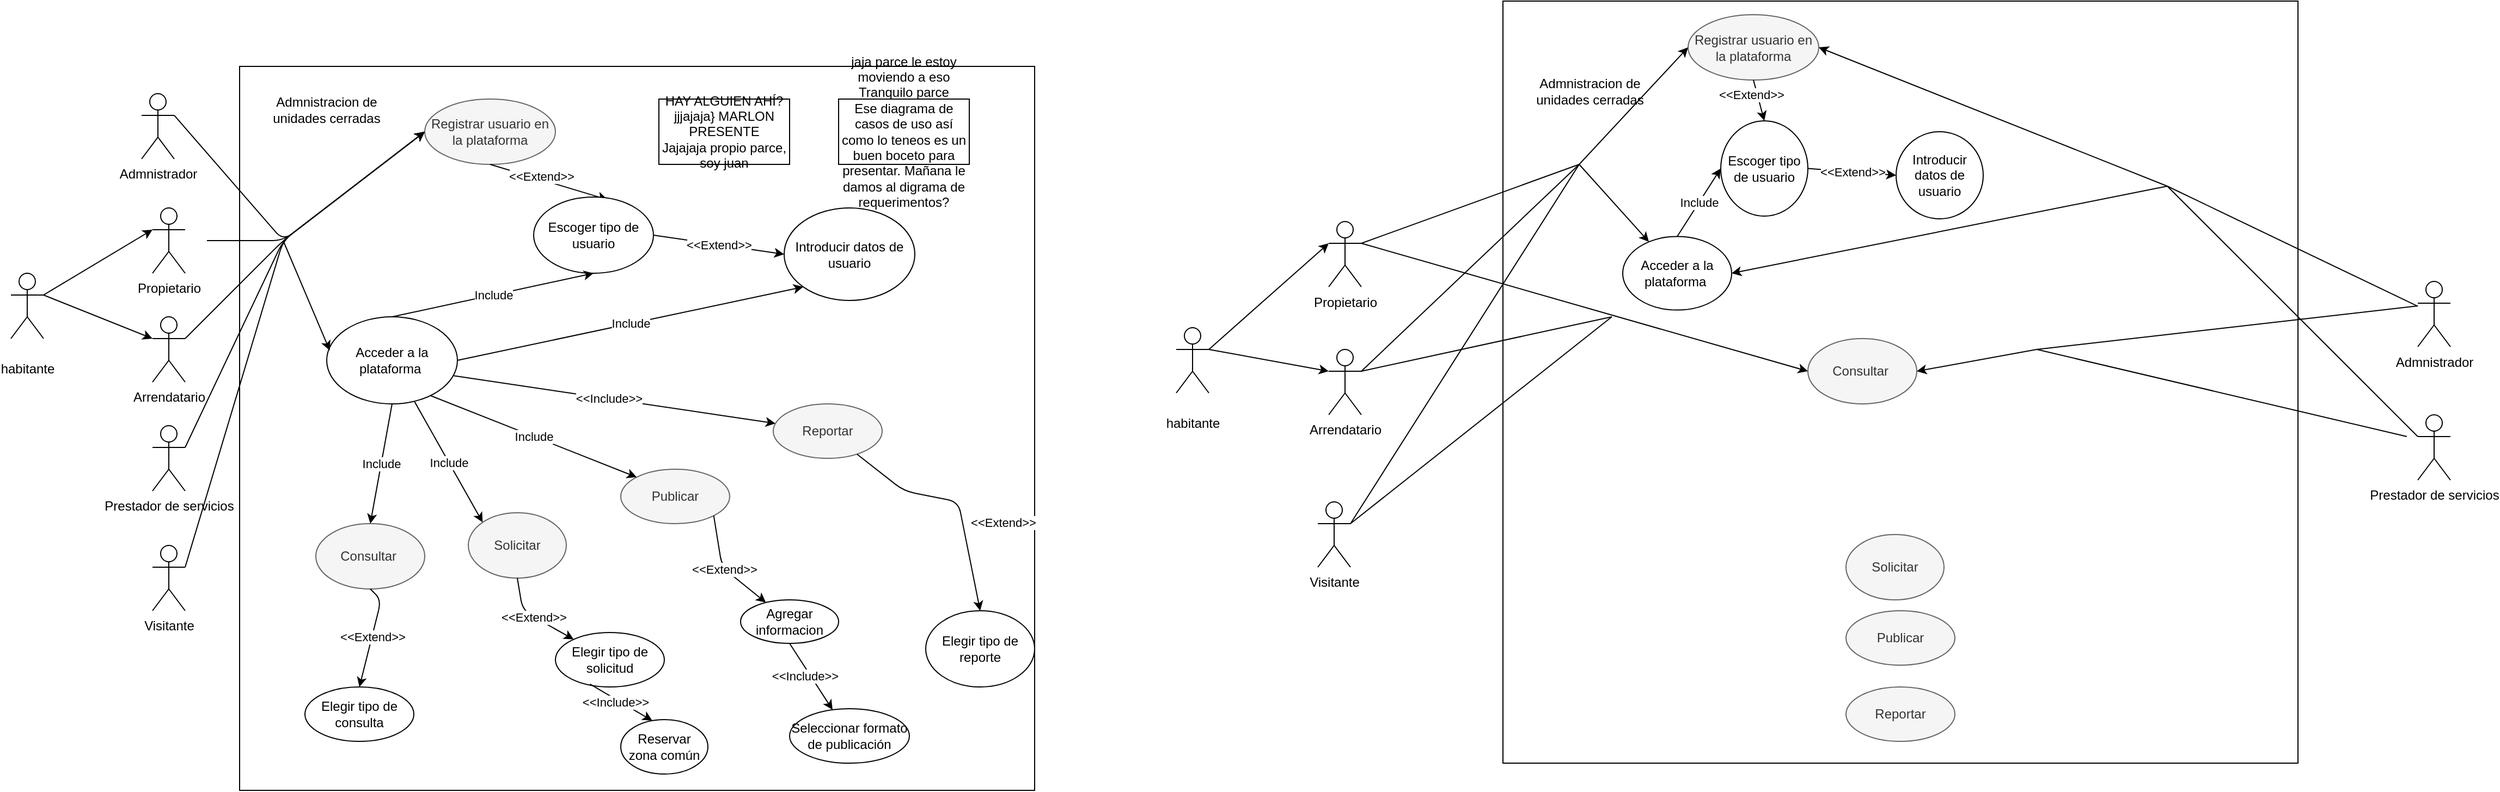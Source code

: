 <mxfile version="13.6.6" type="github">
  <diagram id="JqKcGQJoDCqcwupZXbkY" name="Page-1">
    <mxGraphModel dx="1695" dy="1619" grid="1" gridSize="10" guides="1" tooltips="1" connect="1" arrows="1" fold="1" page="1" pageScale="1" pageWidth="827" pageHeight="1169" math="0" shadow="0">
      <root>
        <mxCell id="0" />
        <mxCell id="1" parent="0" />
        <mxCell id="DWUB2Uf6saMLc5BY2L6b-1" value="Admnistrador" style="shape=umlActor;verticalLabelPosition=bottom;verticalAlign=top;html=1;outlineConnect=0;" parent="1" vertex="1">
          <mxGeometry x="100" y="-95" width="30" height="60" as="geometry" />
        </mxCell>
        <mxCell id="DWUB2Uf6saMLc5BY2L6b-2" value="Propietario" style="shape=umlActor;verticalLabelPosition=bottom;verticalAlign=top;html=1;outlineConnect=0;" parent="1" vertex="1">
          <mxGeometry x="110" y="10" width="30" height="60" as="geometry" />
        </mxCell>
        <mxCell id="DWUB2Uf6saMLc5BY2L6b-3" value="Arrendatario" style="shape=umlActor;verticalLabelPosition=bottom;verticalAlign=top;html=1;outlineConnect=0;" parent="1" vertex="1">
          <mxGeometry x="110" y="110" width="30" height="60" as="geometry" />
        </mxCell>
        <mxCell id="DWUB2Uf6saMLc5BY2L6b-4" value="Prestador de servicios" style="shape=umlActor;verticalLabelPosition=bottom;verticalAlign=top;html=1;outlineConnect=0;" parent="1" vertex="1">
          <mxGeometry x="110" y="210" width="30" height="60" as="geometry" />
        </mxCell>
        <mxCell id="DWUB2Uf6saMLc5BY2L6b-7" value="Visitante" style="shape=umlActor;verticalLabelPosition=bottom;verticalAlign=top;html=1;outlineConnect=0;" parent="1" vertex="1">
          <mxGeometry x="110" y="320" width="30" height="60" as="geometry" />
        </mxCell>
        <mxCell id="DWUB2Uf6saMLc5BY2L6b-8" value="" style="rounded=0;whiteSpace=wrap;html=1;" parent="1" vertex="1">
          <mxGeometry x="190" y="-120" width="730" height="665" as="geometry" />
        </mxCell>
        <mxCell id="DWUB2Uf6saMLc5BY2L6b-9" value="Admnistracion de unidades cerradas" style="text;html=1;strokeColor=none;fillColor=none;align=center;verticalAlign=middle;whiteSpace=wrap;rounded=0;" parent="1" vertex="1">
          <mxGeometry x="200" y="-90" width="140" height="20" as="geometry" />
        </mxCell>
        <mxCell id="DWUB2Uf6saMLc5BY2L6b-14" value="Registrar usuario en la plataforma" style="ellipse;whiteSpace=wrap;html=1;fillColor=#f5f5f5;strokeColor=#666666;fontColor=#333333;" parent="1" vertex="1">
          <mxGeometry x="360" y="-90" width="120" height="60" as="geometry" />
        </mxCell>
        <mxCell id="DWUB2Uf6saMLc5BY2L6b-17" value="" style="endArrow=classic;html=1;exitX=1;exitY=0.333;exitDx=0;exitDy=0;exitPerimeter=0;entryX=0;entryY=0.5;entryDx=0;entryDy=0;" parent="1" source="DWUB2Uf6saMLc5BY2L6b-3" target="DWUB2Uf6saMLc5BY2L6b-14" edge="1">
          <mxGeometry width="50" height="50" relative="1" as="geometry">
            <mxPoint x="500" y="160" as="sourcePoint" />
            <mxPoint x="380" y="30" as="targetPoint" />
            <Array as="points">
              <mxPoint x="230" y="40" />
            </Array>
          </mxGeometry>
        </mxCell>
        <mxCell id="DWUB2Uf6saMLc5BY2L6b-18" value="" style="endArrow=classic;html=1;exitX=1;exitY=0.333;exitDx=0;exitDy=0;exitPerimeter=0;entryX=0;entryY=0.5;entryDx=0;entryDy=0;" parent="1" source="DWUB2Uf6saMLc5BY2L6b-4" target="DWUB2Uf6saMLc5BY2L6b-14" edge="1">
          <mxGeometry width="50" height="50" relative="1" as="geometry">
            <mxPoint x="490" y="190.0" as="sourcePoint" />
            <mxPoint x="400" y="40" as="targetPoint" />
            <Array as="points">
              <mxPoint x="230" y="40" />
            </Array>
          </mxGeometry>
        </mxCell>
        <mxCell id="DWUB2Uf6saMLc5BY2L6b-19" value="" style="endArrow=classic;html=1;exitX=1;exitY=0.333;exitDx=0;exitDy=0;exitPerimeter=0;entryX=0;entryY=0.5;entryDx=0;entryDy=0;" parent="1" source="DWUB2Uf6saMLc5BY2L6b-7" target="DWUB2Uf6saMLc5BY2L6b-14" edge="1">
          <mxGeometry width="50" height="50" relative="1" as="geometry">
            <mxPoint x="500" y="200.0" as="sourcePoint" />
            <mxPoint x="550" y="150.0" as="targetPoint" />
            <Array as="points">
              <mxPoint x="230" y="40" />
            </Array>
          </mxGeometry>
        </mxCell>
        <mxCell id="DWUB2Uf6saMLc5BY2L6b-20" value="" style="endArrow=classic;html=1;exitX=1;exitY=0.333;exitDx=0;exitDy=0;exitPerimeter=0;entryX=0;entryY=0.5;entryDx=0;entryDy=0;" parent="1" source="DWUB2Uf6saMLc5BY2L6b-1" target="DWUB2Uf6saMLc5BY2L6b-14" edge="1">
          <mxGeometry width="50" height="50" relative="1" as="geometry">
            <mxPoint x="510" y="210.0" as="sourcePoint" />
            <mxPoint x="500" y="20" as="targetPoint" />
            <Array as="points">
              <mxPoint x="230" y="40" />
            </Array>
          </mxGeometry>
        </mxCell>
        <mxCell id="DWUB2Uf6saMLc5BY2L6b-21" value="" style="endArrow=classic;html=1;entryX=0;entryY=0.5;entryDx=0;entryDy=0;" parent="1" target="DWUB2Uf6saMLc5BY2L6b-14" edge="1">
          <mxGeometry width="50" height="50" relative="1" as="geometry">
            <mxPoint x="160" y="40" as="sourcePoint" />
            <mxPoint x="180" y="170" as="targetPoint" />
            <Array as="points">
              <mxPoint x="230" y="40" />
            </Array>
          </mxGeometry>
        </mxCell>
        <mxCell id="DWUB2Uf6saMLc5BY2L6b-24" value="Consultar&amp;nbsp;" style="ellipse;whiteSpace=wrap;html=1;fillColor=#f5f5f5;strokeColor=#666666;fontColor=#333333;" parent="1" vertex="1">
          <mxGeometry x="260" y="300" width="100" height="60" as="geometry" />
        </mxCell>
        <mxCell id="DWUB2Uf6saMLc5BY2L6b-25" value="Solicitar" style="ellipse;whiteSpace=wrap;html=1;fillColor=#f5f5f5;strokeColor=#666666;fontColor=#333333;" parent="1" vertex="1">
          <mxGeometry x="400" y="290" width="90" height="60" as="geometry" />
        </mxCell>
        <mxCell id="DWUB2Uf6saMLc5BY2L6b-26" value="&lt;br&gt;habitante" style="shape=umlActor;verticalLabelPosition=bottom;verticalAlign=top;html=1;outlineConnect=0;" parent="1" vertex="1">
          <mxGeometry x="-20" y="70" width="30" height="60" as="geometry" />
        </mxCell>
        <mxCell id="DWUB2Uf6saMLc5BY2L6b-27" value="" style="endArrow=classic;html=1;exitX=1;exitY=0.333;exitDx=0;exitDy=0;exitPerimeter=0;entryX=0;entryY=0.333;entryDx=0;entryDy=0;entryPerimeter=0;" parent="1" source="DWUB2Uf6saMLc5BY2L6b-26" target="DWUB2Uf6saMLc5BY2L6b-2" edge="1">
          <mxGeometry width="50" height="50" relative="1" as="geometry">
            <mxPoint x="450" y="350" as="sourcePoint" />
            <mxPoint x="500" y="300" as="targetPoint" />
          </mxGeometry>
        </mxCell>
        <mxCell id="DWUB2Uf6saMLc5BY2L6b-28" value="" style="endArrow=classic;html=1;exitX=1;exitY=0.333;exitDx=0;exitDy=0;exitPerimeter=0;entryX=0;entryY=0.333;entryDx=0;entryDy=0;entryPerimeter=0;" parent="1" source="DWUB2Uf6saMLc5BY2L6b-26" target="DWUB2Uf6saMLc5BY2L6b-3" edge="1">
          <mxGeometry width="50" height="50" relative="1" as="geometry">
            <mxPoint x="450" y="350" as="sourcePoint" />
            <mxPoint x="500" y="300" as="targetPoint" />
          </mxGeometry>
        </mxCell>
        <mxCell id="DWUB2Uf6saMLc5BY2L6b-29" value="" style="endArrow=classic;html=1;exitX=0.5;exitY=1;exitDx=0;exitDy=0;entryX=0.617;entryY=0.034;entryDx=0;entryDy=0;entryPerimeter=0;" parent="1" source="DWUB2Uf6saMLc5BY2L6b-14" target="DWUB2Uf6saMLc5BY2L6b-31" edge="1">
          <mxGeometry relative="1" as="geometry">
            <mxPoint x="400.004" y="40.453" as="sourcePoint" />
            <mxPoint x="368" y="90" as="targetPoint" />
            <Array as="points" />
          </mxGeometry>
        </mxCell>
        <mxCell id="DWUB2Uf6saMLc5BY2L6b-30" value="&amp;lt;&amp;lt;Extend&amp;gt;&amp;gt;" style="edgeLabel;resizable=0;html=1;align=center;verticalAlign=middle;" parent="DWUB2Uf6saMLc5BY2L6b-29" connectable="0" vertex="1">
          <mxGeometry relative="1" as="geometry">
            <mxPoint x="-7.49" y="-5.7" as="offset" />
          </mxGeometry>
        </mxCell>
        <mxCell id="DWUB2Uf6saMLc5BY2L6b-31" value="Escoger tipo de usuario" style="ellipse;whiteSpace=wrap;html=1;" parent="1" vertex="1">
          <mxGeometry x="460" width="110" height="70" as="geometry" />
        </mxCell>
        <mxCell id="DWUB2Uf6saMLc5BY2L6b-32" value="Introducir datos de usuario" style="ellipse;whiteSpace=wrap;html=1;" parent="1" vertex="1">
          <mxGeometry x="690" y="10" width="120" height="85" as="geometry" />
        </mxCell>
        <mxCell id="DWUB2Uf6saMLc5BY2L6b-33" value="" style="endArrow=classic;html=1;exitX=1;exitY=0.5;exitDx=0;exitDy=0;entryX=0;entryY=0.5;entryDx=0;entryDy=0;" parent="1" source="DWUB2Uf6saMLc5BY2L6b-31" target="DWUB2Uf6saMLc5BY2L6b-32" edge="1">
          <mxGeometry relative="1" as="geometry">
            <mxPoint x="300" y="170" as="sourcePoint" />
            <mxPoint x="400" y="170" as="targetPoint" />
            <Array as="points" />
          </mxGeometry>
        </mxCell>
        <mxCell id="DWUB2Uf6saMLc5BY2L6b-34" value="&amp;lt;&amp;lt;Extend&amp;gt;&amp;gt;" style="edgeLabel;resizable=0;html=1;align=center;verticalAlign=middle;" parent="DWUB2Uf6saMLc5BY2L6b-33" connectable="0" vertex="1">
          <mxGeometry relative="1" as="geometry" />
        </mxCell>
        <mxCell id="DWUB2Uf6saMLc5BY2L6b-35" value="Acceder a la plataforma&amp;nbsp;" style="ellipse;whiteSpace=wrap;html=1;" parent="1" vertex="1">
          <mxGeometry x="270" y="110" width="120" height="80" as="geometry" />
        </mxCell>
        <mxCell id="DWUB2Uf6saMLc5BY2L6b-36" value="" style="endArrow=classic;html=1;exitX=1;exitY=0.5;exitDx=0;exitDy=0;entryX=0;entryY=1;entryDx=0;entryDy=0;" parent="1" source="DWUB2Uf6saMLc5BY2L6b-35" target="DWUB2Uf6saMLc5BY2L6b-32" edge="1">
          <mxGeometry relative="1" as="geometry">
            <mxPoint x="410.0" y="183.75" as="sourcePoint" />
            <mxPoint x="510.0" y="186.25" as="targetPoint" />
          </mxGeometry>
        </mxCell>
        <mxCell id="DWUB2Uf6saMLc5BY2L6b-37" value="Include" style="edgeLabel;resizable=0;html=1;align=center;verticalAlign=middle;" parent="DWUB2Uf6saMLc5BY2L6b-36" connectable="0" vertex="1">
          <mxGeometry relative="1" as="geometry" />
        </mxCell>
        <mxCell id="DWUB2Uf6saMLc5BY2L6b-38" value="Publicar" style="ellipse;whiteSpace=wrap;html=1;fillColor=#f5f5f5;strokeColor=#666666;fontColor=#333333;" parent="1" vertex="1">
          <mxGeometry x="540" y="250" width="100" height="50" as="geometry" />
        </mxCell>
        <mxCell id="DWUB2Uf6saMLc5BY2L6b-39" value="" style="endArrow=classic;html=1;entryX=0.023;entryY=0.387;entryDx=0;entryDy=0;entryPerimeter=0;" parent="1" target="DWUB2Uf6saMLc5BY2L6b-35" edge="1">
          <mxGeometry width="50" height="50" relative="1" as="geometry">
            <mxPoint x="230" y="40" as="sourcePoint" />
            <mxPoint x="440" y="190" as="targetPoint" />
          </mxGeometry>
        </mxCell>
        <mxCell id="DWUB2Uf6saMLc5BY2L6b-40" value="" style="endArrow=classic;html=1;exitX=0.5;exitY=1;exitDx=0;exitDy=0;entryX=0.5;entryY=0;entryDx=0;entryDy=0;" parent="1" source="DWUB2Uf6saMLc5BY2L6b-35" target="DWUB2Uf6saMLc5BY2L6b-24" edge="1">
          <mxGeometry relative="1" as="geometry">
            <mxPoint x="420.0" y="193.75" as="sourcePoint" />
            <mxPoint x="544.426" y="145.811" as="targetPoint" />
          </mxGeometry>
        </mxCell>
        <mxCell id="DWUB2Uf6saMLc5BY2L6b-41" value="Include" style="edgeLabel;resizable=0;html=1;align=center;verticalAlign=middle;" parent="DWUB2Uf6saMLc5BY2L6b-40" connectable="0" vertex="1">
          <mxGeometry relative="1" as="geometry" />
        </mxCell>
        <mxCell id="DWUB2Uf6saMLc5BY2L6b-43" value="" style="endArrow=classic;html=1;entryX=0;entryY=0;entryDx=0;entryDy=0;exitX=0.673;exitY=0.977;exitDx=0;exitDy=0;exitPerimeter=0;" parent="1" source="DWUB2Uf6saMLc5BY2L6b-35" target="DWUB2Uf6saMLc5BY2L6b-25" edge="1">
          <mxGeometry relative="1" as="geometry">
            <mxPoint x="360" y="210" as="sourcePoint" />
            <mxPoint x="544.426" y="145.811" as="targetPoint" />
          </mxGeometry>
        </mxCell>
        <mxCell id="DWUB2Uf6saMLc5BY2L6b-44" value="Include" style="edgeLabel;resizable=0;html=1;align=center;verticalAlign=middle;" parent="DWUB2Uf6saMLc5BY2L6b-43" connectable="0" vertex="1">
          <mxGeometry relative="1" as="geometry" />
        </mxCell>
        <mxCell id="DWUB2Uf6saMLc5BY2L6b-45" value="" style="endArrow=classic;html=1;exitX=0.796;exitY=0.906;exitDx=0;exitDy=0;entryX=0;entryY=0;entryDx=0;entryDy=0;exitPerimeter=0;" parent="1" source="DWUB2Uf6saMLc5BY2L6b-35" target="DWUB2Uf6saMLc5BY2L6b-38" edge="1">
          <mxGeometry relative="1" as="geometry">
            <mxPoint x="430.0" y="203.75" as="sourcePoint" />
            <mxPoint x="554.426" y="155.811" as="targetPoint" />
          </mxGeometry>
        </mxCell>
        <mxCell id="DWUB2Uf6saMLc5BY2L6b-46" value="Include" style="edgeLabel;resizable=0;html=1;align=center;verticalAlign=middle;" parent="DWUB2Uf6saMLc5BY2L6b-45" connectable="0" vertex="1">
          <mxGeometry relative="1" as="geometry" />
        </mxCell>
        <mxCell id="DWUB2Uf6saMLc5BY2L6b-47" value="Elegir tipo de consulta" style="ellipse;whiteSpace=wrap;html=1;" parent="1" vertex="1">
          <mxGeometry x="250" y="450" width="100" height="50" as="geometry" />
        </mxCell>
        <mxCell id="DWUB2Uf6saMLc5BY2L6b-48" value="" style="endArrow=classic;html=1;exitX=0.5;exitY=1;exitDx=0;exitDy=0;entryX=0.5;entryY=0;entryDx=0;entryDy=0;" parent="1" source="DWUB2Uf6saMLc5BY2L6b-24" target="DWUB2Uf6saMLc5BY2L6b-47" edge="1">
          <mxGeometry relative="1" as="geometry">
            <mxPoint x="410.0" y="125.0" as="sourcePoint" />
            <mxPoint x="530.0" y="130.0" as="targetPoint" />
            <Array as="points">
              <mxPoint x="320" y="370" />
            </Array>
          </mxGeometry>
        </mxCell>
        <mxCell id="DWUB2Uf6saMLc5BY2L6b-49" value="&amp;lt;&amp;lt;Extend&amp;gt;&amp;gt;" style="edgeLabel;resizable=0;html=1;align=center;verticalAlign=middle;" parent="DWUB2Uf6saMLc5BY2L6b-48" connectable="0" vertex="1">
          <mxGeometry relative="1" as="geometry" />
        </mxCell>
        <mxCell id="DWUB2Uf6saMLc5BY2L6b-50" value="" style="endArrow=classic;html=1;exitX=0.5;exitY=1;exitDx=0;exitDy=0;" parent="1" source="DWUB2Uf6saMLc5BY2L6b-25" target="DWUB2Uf6saMLc5BY2L6b-52" edge="1">
          <mxGeometry relative="1" as="geometry">
            <mxPoint x="330" y="360.0" as="sourcePoint" />
            <mxPoint x="313" y="411" as="targetPoint" />
            <Array as="points">
              <mxPoint x="450" y="380" />
            </Array>
          </mxGeometry>
        </mxCell>
        <mxCell id="DWUB2Uf6saMLc5BY2L6b-51" value="&amp;lt;&amp;lt;Extend&amp;gt;&amp;gt;" style="edgeLabel;resizable=0;html=1;align=center;verticalAlign=middle;" parent="DWUB2Uf6saMLc5BY2L6b-50" connectable="0" vertex="1">
          <mxGeometry relative="1" as="geometry" />
        </mxCell>
        <mxCell id="DWUB2Uf6saMLc5BY2L6b-52" value="&lt;span&gt;Elegir tipo de solicitud&lt;/span&gt;" style="ellipse;whiteSpace=wrap;html=1;" parent="1" vertex="1">
          <mxGeometry x="480" y="400" width="100" height="50" as="geometry" />
        </mxCell>
        <mxCell id="DWUB2Uf6saMLc5BY2L6b-53" value="" style="endArrow=classic;html=1;exitX=1;exitY=1;exitDx=0;exitDy=0;" parent="1" source="DWUB2Uf6saMLc5BY2L6b-38" target="DWUB2Uf6saMLc5BY2L6b-55" edge="1">
          <mxGeometry relative="1" as="geometry">
            <mxPoint x="470" y="360.0" as="sourcePoint" />
            <mxPoint x="453.713" y="430.069" as="targetPoint" />
            <Array as="points">
              <mxPoint x="633" y="340" />
            </Array>
          </mxGeometry>
        </mxCell>
        <mxCell id="DWUB2Uf6saMLc5BY2L6b-54" value="&amp;lt;&amp;lt;Extend&amp;gt;&amp;gt;" style="edgeLabel;resizable=0;html=1;align=center;verticalAlign=middle;" parent="DWUB2Uf6saMLc5BY2L6b-53" connectable="0" vertex="1">
          <mxGeometry relative="1" as="geometry" />
        </mxCell>
        <mxCell id="DWUB2Uf6saMLc5BY2L6b-55" value="Agregar informacion" style="ellipse;whiteSpace=wrap;html=1;" parent="1" vertex="1">
          <mxGeometry x="650" y="370" width="90" height="40" as="geometry" />
        </mxCell>
        <mxCell id="DWUB2Uf6saMLc5BY2L6b-56" value="" style="endArrow=classic;html=1;exitX=0.5;exitY=1;exitDx=0;exitDy=0;" parent="1" source="DWUB2Uf6saMLc5BY2L6b-55" target="DWUB2Uf6saMLc5BY2L6b-58" edge="1">
          <mxGeometry relative="1" as="geometry">
            <mxPoint x="397.56" y="215.3" as="sourcePoint" />
            <mxPoint x="610" y="510" as="targetPoint" />
          </mxGeometry>
        </mxCell>
        <mxCell id="DWUB2Uf6saMLc5BY2L6b-57" value="&amp;lt;&amp;lt;Include&amp;gt;&amp;gt;" style="edgeLabel;resizable=0;html=1;align=center;verticalAlign=middle;" parent="DWUB2Uf6saMLc5BY2L6b-56" connectable="0" vertex="1">
          <mxGeometry relative="1" as="geometry">
            <mxPoint x="-5.64" y="-0.88" as="offset" />
          </mxGeometry>
        </mxCell>
        <mxCell id="DWUB2Uf6saMLc5BY2L6b-58" value="Seleccionar formato de publicación" style="ellipse;whiteSpace=wrap;html=1;" parent="1" vertex="1">
          <mxGeometry x="695" y="470" width="110" height="50" as="geometry" />
        </mxCell>
        <mxCell id="DWUB2Uf6saMLc5BY2L6b-61" value="Consultar&amp;nbsp;" style="ellipse;whiteSpace=wrap;html=1;fillColor=#f5f5f5;strokeColor=#666666;fontColor=#333333;" parent="1" vertex="1">
          <mxGeometry x="1620" y="230" width="86" height="50" as="geometry" />
        </mxCell>
        <mxCell id="DWUB2Uf6saMLc5BY2L6b-63" value="Solicitar" style="ellipse;whiteSpace=wrap;html=1;fillColor=#f5f5f5;strokeColor=#666666;fontColor=#333333;" parent="1" vertex="1">
          <mxGeometry x="1620" y="300" width="86" height="50" as="geometry" />
        </mxCell>
        <mxCell id="DWUB2Uf6saMLc5BY2L6b-68" value="" style="endArrow=classic;html=1;exitX=0.5;exitY=0;exitDx=0;exitDy=0;entryX=0.5;entryY=1;entryDx=0;entryDy=0;" parent="1" source="DWUB2Uf6saMLc5BY2L6b-35" target="DWUB2Uf6saMLc5BY2L6b-31" edge="1">
          <mxGeometry relative="1" as="geometry">
            <mxPoint x="380" y="195" as="sourcePoint" />
            <mxPoint x="544.738" y="145.952" as="targetPoint" />
          </mxGeometry>
        </mxCell>
        <mxCell id="DWUB2Uf6saMLc5BY2L6b-69" value="Include" style="edgeLabel;resizable=0;html=1;align=center;verticalAlign=middle;" parent="DWUB2Uf6saMLc5BY2L6b-68" connectable="0" vertex="1">
          <mxGeometry relative="1" as="geometry" />
        </mxCell>
        <mxCell id="DWUB2Uf6saMLc5BY2L6b-74" value="Reservar zona común" style="ellipse;whiteSpace=wrap;html=1;" parent="1" vertex="1">
          <mxGeometry x="540" y="480" width="80" height="50" as="geometry" />
        </mxCell>
        <mxCell id="DWUB2Uf6saMLc5BY2L6b-75" value="" style="endArrow=classic;html=1;exitX=0.318;exitY=0.949;exitDx=0;exitDy=0;exitPerimeter=0;entryX=0.362;entryY=0.02;entryDx=0;entryDy=0;entryPerimeter=0;" parent="1" source="DWUB2Uf6saMLc5BY2L6b-52" target="DWUB2Uf6saMLc5BY2L6b-74" edge="1">
          <mxGeometry relative="1" as="geometry">
            <mxPoint x="635" y="380" as="sourcePoint" />
            <mxPoint x="664.636" y="450.448" as="targetPoint" />
          </mxGeometry>
        </mxCell>
        <mxCell id="DWUB2Uf6saMLc5BY2L6b-76" value="&amp;lt;&amp;lt;Include&amp;gt;&amp;gt;" style="edgeLabel;resizable=0;html=1;align=center;verticalAlign=middle;" parent="DWUB2Uf6saMLc5BY2L6b-75" connectable="0" vertex="1">
          <mxGeometry relative="1" as="geometry">
            <mxPoint x="-5.64" y="-0.88" as="offset" />
          </mxGeometry>
        </mxCell>
        <mxCell id="DWUB2Uf6saMLc5BY2L6b-77" value="Reportar" style="ellipse;whiteSpace=wrap;html=1;fillColor=#f5f5f5;strokeColor=#666666;fontColor=#333333;" parent="1" vertex="1">
          <mxGeometry x="680" y="190" width="100" height="50" as="geometry" />
        </mxCell>
        <mxCell id="DWUB2Uf6saMLc5BY2L6b-78" value="" style="endArrow=classic;html=1;exitX=0.971;exitY=0.677;exitDx=0;exitDy=0;exitPerimeter=0;" parent="1" source="DWUB2Uf6saMLc5BY2L6b-35" target="DWUB2Uf6saMLc5BY2L6b-77" edge="1">
          <mxGeometry relative="1" as="geometry">
            <mxPoint x="461.8" y="467.45" as="sourcePoint" />
            <mxPoint x="438.96" y="521.0" as="targetPoint" />
          </mxGeometry>
        </mxCell>
        <mxCell id="DWUB2Uf6saMLc5BY2L6b-79" value="&amp;lt;&amp;lt;Include&amp;gt;&amp;gt;" style="edgeLabel;resizable=0;html=1;align=center;verticalAlign=middle;" parent="DWUB2Uf6saMLc5BY2L6b-78" connectable="0" vertex="1">
          <mxGeometry relative="1" as="geometry">
            <mxPoint x="-5.64" y="-0.88" as="offset" />
          </mxGeometry>
        </mxCell>
        <mxCell id="DWUB2Uf6saMLc5BY2L6b-81" value="" style="endArrow=classic;html=1;entryX=0.5;entryY=0;entryDx=0;entryDy=0;" parent="1" source="DWUB2Uf6saMLc5BY2L6b-77" target="DWUB2Uf6saMLc5BY2L6b-83" edge="1">
          <mxGeometry relative="1" as="geometry">
            <mxPoint x="320" y="370" as="sourcePoint" />
            <mxPoint x="310" y="460" as="targetPoint" />
            <Array as="points">
              <mxPoint x="800" y="270" />
              <mxPoint x="850" y="280" />
            </Array>
          </mxGeometry>
        </mxCell>
        <mxCell id="DWUB2Uf6saMLc5BY2L6b-82" value="&amp;lt;&amp;lt;Extend&amp;gt;&amp;gt;" style="edgeLabel;resizable=0;html=1;align=center;verticalAlign=middle;" parent="DWUB2Uf6saMLc5BY2L6b-81" connectable="0" vertex="1">
          <mxGeometry relative="1" as="geometry">
            <mxPoint x="42.98" y="18.96" as="offset" />
          </mxGeometry>
        </mxCell>
        <mxCell id="DWUB2Uf6saMLc5BY2L6b-83" value="Elegir tipo de reporte" style="ellipse;whiteSpace=wrap;html=1;" parent="1" vertex="1">
          <mxGeometry x="820" y="380" width="100" height="70" as="geometry" />
        </mxCell>
        <mxCell id="0xDbNC47fGg1-5seRC9q-13" value="Admnistrador" style="shape=umlActor;verticalLabelPosition=bottom;verticalAlign=top;html=1;outlineConnect=0;" parent="1" vertex="1">
          <mxGeometry x="2190" y="77.5" width="30" height="60" as="geometry" />
        </mxCell>
        <mxCell id="0xDbNC47fGg1-5seRC9q-14" value="Propietario" style="shape=umlActor;verticalLabelPosition=bottom;verticalAlign=top;html=1;outlineConnect=0;" parent="1" vertex="1">
          <mxGeometry x="1190" y="22.5" width="30" height="60" as="geometry" />
        </mxCell>
        <mxCell id="0xDbNC47fGg1-5seRC9q-15" value="Arrendatario" style="shape=umlActor;verticalLabelPosition=bottom;verticalAlign=top;html=1;outlineConnect=0;" parent="1" vertex="1">
          <mxGeometry x="1190" y="140" width="30" height="60" as="geometry" />
        </mxCell>
        <mxCell id="0xDbNC47fGg1-5seRC9q-16" value="Prestador de servicios" style="shape=umlActor;verticalLabelPosition=bottom;verticalAlign=top;html=1;outlineConnect=0;" parent="1" vertex="1">
          <mxGeometry x="2190" y="200" width="30" height="60" as="geometry" />
        </mxCell>
        <mxCell id="0xDbNC47fGg1-5seRC9q-17" value="Visitante" style="shape=umlActor;verticalLabelPosition=bottom;verticalAlign=top;html=1;outlineConnect=0;" parent="1" vertex="1">
          <mxGeometry x="1180" y="280" width="30" height="60" as="geometry" />
        </mxCell>
        <mxCell id="0xDbNC47fGg1-5seRC9q-18" value="" style="rounded=0;whiteSpace=wrap;html=1;" parent="1" vertex="1">
          <mxGeometry x="1350" y="-180" width="730" height="700" as="geometry" />
        </mxCell>
        <mxCell id="0xDbNC47fGg1-5seRC9q-19" value="Admnistracion de unidades cerradas" style="text;html=1;strokeColor=none;fillColor=none;align=center;verticalAlign=middle;whiteSpace=wrap;rounded=0;" parent="1" vertex="1">
          <mxGeometry x="1360" y="-107.5" width="140" height="20" as="geometry" />
        </mxCell>
        <mxCell id="0xDbNC47fGg1-5seRC9q-20" value="Registrar usuario en la plataforma" style="ellipse;whiteSpace=wrap;html=1;fillColor=#f5f5f5;strokeColor=#666666;fontColor=#333333;" parent="1" vertex="1">
          <mxGeometry x="1520" y="-167.5" width="120" height="60" as="geometry" />
        </mxCell>
        <mxCell id="0xDbNC47fGg1-5seRC9q-26" value="Consultar&amp;nbsp;" style="ellipse;whiteSpace=wrap;html=1;fillColor=#f5f5f5;strokeColor=#666666;fontColor=#333333;" parent="1" vertex="1">
          <mxGeometry x="1630" y="130" width="100" height="60" as="geometry" />
        </mxCell>
        <mxCell id="0xDbNC47fGg1-5seRC9q-27" value="Solicitar" style="ellipse;whiteSpace=wrap;html=1;fillColor=#f5f5f5;strokeColor=#666666;fontColor=#333333;" parent="1" vertex="1">
          <mxGeometry x="1665" y="310" width="90" height="60" as="geometry" />
        </mxCell>
        <mxCell id="0xDbNC47fGg1-5seRC9q-28" value="&lt;br&gt;habitante" style="shape=umlActor;verticalLabelPosition=bottom;verticalAlign=top;html=1;outlineConnect=0;" parent="1" vertex="1">
          <mxGeometry x="1050" y="120" width="30" height="60" as="geometry" />
        </mxCell>
        <mxCell id="0xDbNC47fGg1-5seRC9q-29" value="" style="endArrow=classic;html=1;exitX=1;exitY=0.333;exitDx=0;exitDy=0;exitPerimeter=0;entryX=0;entryY=0.333;entryDx=0;entryDy=0;entryPerimeter=0;" parent="1" source="0xDbNC47fGg1-5seRC9q-28" target="0xDbNC47fGg1-5seRC9q-14" edge="1">
          <mxGeometry width="50" height="50" relative="1" as="geometry">
            <mxPoint x="1640" y="352.5" as="sourcePoint" />
            <mxPoint x="1690" y="302.5" as="targetPoint" />
          </mxGeometry>
        </mxCell>
        <mxCell id="0xDbNC47fGg1-5seRC9q-30" value="" style="endArrow=classic;html=1;exitX=1;exitY=0.333;exitDx=0;exitDy=0;exitPerimeter=0;entryX=0;entryY=0.333;entryDx=0;entryDy=0;entryPerimeter=0;" parent="1" source="0xDbNC47fGg1-5seRC9q-28" target="0xDbNC47fGg1-5seRC9q-15" edge="1">
          <mxGeometry width="50" height="50" relative="1" as="geometry">
            <mxPoint x="1640" y="352.5" as="sourcePoint" />
            <mxPoint x="1690" y="302.5" as="targetPoint" />
          </mxGeometry>
        </mxCell>
        <mxCell id="0xDbNC47fGg1-5seRC9q-31" value="" style="endArrow=classic;html=1;exitX=0.5;exitY=1;exitDx=0;exitDy=0;entryX=0.5;entryY=0;entryDx=0;entryDy=0;" parent="1" source="0xDbNC47fGg1-5seRC9q-20" target="0xDbNC47fGg1-5seRC9q-33" edge="1">
          <mxGeometry relative="1" as="geometry">
            <mxPoint x="1590.004" y="42.953" as="sourcePoint" />
            <mxPoint x="1558" y="92.5" as="targetPoint" />
            <Array as="points" />
          </mxGeometry>
        </mxCell>
        <mxCell id="0xDbNC47fGg1-5seRC9q-32" value="&amp;lt;&amp;lt;Extend&amp;gt;&amp;gt;" style="edgeLabel;resizable=0;html=1;align=center;verticalAlign=middle;" parent="0xDbNC47fGg1-5seRC9q-31" connectable="0" vertex="1">
          <mxGeometry relative="1" as="geometry">
            <mxPoint x="-7.49" y="-5.7" as="offset" />
          </mxGeometry>
        </mxCell>
        <mxCell id="0xDbNC47fGg1-5seRC9q-33" value="Escoger tipo de usuario" style="ellipse;whiteSpace=wrap;html=1;" parent="1" vertex="1">
          <mxGeometry x="1550" y="-70" width="80" height="87.5" as="geometry" />
        </mxCell>
        <mxCell id="0xDbNC47fGg1-5seRC9q-34" value="Introducir datos de usuario" style="ellipse;whiteSpace=wrap;html=1;" parent="1" vertex="1">
          <mxGeometry x="1711" y="-60" width="80" height="80" as="geometry" />
        </mxCell>
        <mxCell id="0xDbNC47fGg1-5seRC9q-35" value="" style="endArrow=classic;html=1;exitX=1;exitY=0.5;exitDx=0;exitDy=0;entryX=0;entryY=0.5;entryDx=0;entryDy=0;" parent="1" source="0xDbNC47fGg1-5seRC9q-33" target="0xDbNC47fGg1-5seRC9q-34" edge="1">
          <mxGeometry relative="1" as="geometry">
            <mxPoint x="1490" y="172.5" as="sourcePoint" />
            <mxPoint x="1590" y="172.5" as="targetPoint" />
            <Array as="points" />
          </mxGeometry>
        </mxCell>
        <mxCell id="0xDbNC47fGg1-5seRC9q-36" value="&amp;lt;&amp;lt;Extend&amp;gt;&amp;gt;" style="edgeLabel;resizable=0;html=1;align=center;verticalAlign=middle;" parent="0xDbNC47fGg1-5seRC9q-35" connectable="0" vertex="1">
          <mxGeometry relative="1" as="geometry" />
        </mxCell>
        <mxCell id="0xDbNC47fGg1-5seRC9q-37" value="Acceder a la plataforma&amp;nbsp;" style="ellipse;whiteSpace=wrap;html=1;" parent="1" vertex="1">
          <mxGeometry x="1460" y="36.25" width="100" height="67.5" as="geometry" />
        </mxCell>
        <mxCell id="0xDbNC47fGg1-5seRC9q-40" value="Publicar" style="ellipse;whiteSpace=wrap;html=1;fillColor=#f5f5f5;strokeColor=#666666;fontColor=#333333;" parent="1" vertex="1">
          <mxGeometry x="1665" y="380" width="100" height="50" as="geometry" />
        </mxCell>
        <mxCell id="0xDbNC47fGg1-5seRC9q-60" value="" style="endArrow=classic;html=1;exitX=0.5;exitY=0;exitDx=0;exitDy=0;entryX=0;entryY=0.5;entryDx=0;entryDy=0;" parent="1" source="0xDbNC47fGg1-5seRC9q-37" target="0xDbNC47fGg1-5seRC9q-33" edge="1">
          <mxGeometry relative="1" as="geometry">
            <mxPoint x="1570" y="197.5" as="sourcePoint" />
            <mxPoint x="1734.738" y="148.452" as="targetPoint" />
          </mxGeometry>
        </mxCell>
        <mxCell id="0xDbNC47fGg1-5seRC9q-61" value="Include" style="edgeLabel;resizable=0;html=1;align=center;verticalAlign=middle;" parent="0xDbNC47fGg1-5seRC9q-60" connectable="0" vertex="1">
          <mxGeometry relative="1" as="geometry" />
        </mxCell>
        <mxCell id="0xDbNC47fGg1-5seRC9q-65" value="Reportar" style="ellipse;whiteSpace=wrap;html=1;fillColor=#f5f5f5;strokeColor=#666666;fontColor=#333333;" parent="1" vertex="1">
          <mxGeometry x="1665" y="450" width="100" height="50" as="geometry" />
        </mxCell>
        <mxCell id="0xDbNC47fGg1-5seRC9q-74" value="" style="endArrow=none;html=1;entryX=0;entryY=0.333;entryDx=0;entryDy=0;entryPerimeter=0;" parent="1" target="0xDbNC47fGg1-5seRC9q-16" edge="1">
          <mxGeometry width="50" height="50" relative="1" as="geometry">
            <mxPoint x="1960" y="-10" as="sourcePoint" />
            <mxPoint x="1640" y="200" as="targetPoint" />
          </mxGeometry>
        </mxCell>
        <mxCell id="0xDbNC47fGg1-5seRC9q-75" value="" style="endArrow=none;html=1;" parent="1" source="0xDbNC47fGg1-5seRC9q-13" edge="1">
          <mxGeometry width="50" height="50" relative="1" as="geometry">
            <mxPoint x="1590" y="250" as="sourcePoint" />
            <mxPoint x="1960" y="-10" as="targetPoint" />
          </mxGeometry>
        </mxCell>
        <mxCell id="0xDbNC47fGg1-5seRC9q-76" value="" style="endArrow=classic;html=1;entryX=1;entryY=0.5;entryDx=0;entryDy=0;" parent="1" target="0xDbNC47fGg1-5seRC9q-20" edge="1">
          <mxGeometry width="50" height="50" relative="1" as="geometry">
            <mxPoint x="1960" y="-10" as="sourcePoint" />
            <mxPoint x="1640" y="200" as="targetPoint" />
          </mxGeometry>
        </mxCell>
        <mxCell id="0xDbNC47fGg1-5seRC9q-77" value="" style="endArrow=none;html=1;exitX=1;exitY=0.333;exitDx=0;exitDy=0;exitPerimeter=0;" parent="1" source="0xDbNC47fGg1-5seRC9q-14" edge="1">
          <mxGeometry width="50" height="50" relative="1" as="geometry">
            <mxPoint x="1600" y="250" as="sourcePoint" />
            <mxPoint x="1420" y="-30" as="targetPoint" />
          </mxGeometry>
        </mxCell>
        <mxCell id="0xDbNC47fGg1-5seRC9q-78" value="" style="endArrow=none;html=1;exitX=1;exitY=0.333;exitDx=0;exitDy=0;exitPerimeter=0;" parent="1" source="0xDbNC47fGg1-5seRC9q-15" edge="1">
          <mxGeometry width="50" height="50" relative="1" as="geometry">
            <mxPoint x="1600" y="250" as="sourcePoint" />
            <mxPoint x="1420" y="-30" as="targetPoint" />
          </mxGeometry>
        </mxCell>
        <mxCell id="0xDbNC47fGg1-5seRC9q-79" value="" style="endArrow=none;html=1;exitX=1;exitY=0.333;exitDx=0;exitDy=0;exitPerimeter=0;" parent="1" source="0xDbNC47fGg1-5seRC9q-17" edge="1">
          <mxGeometry width="50" height="50" relative="1" as="geometry">
            <mxPoint x="1600" y="250" as="sourcePoint" />
            <mxPoint x="1420" y="-30" as="targetPoint" />
          </mxGeometry>
        </mxCell>
        <mxCell id="0xDbNC47fGg1-5seRC9q-80" value="" style="endArrow=classic;html=1;entryX=0;entryY=0.5;entryDx=0;entryDy=0;" parent="1" target="0xDbNC47fGg1-5seRC9q-20" edge="1">
          <mxGeometry width="50" height="50" relative="1" as="geometry">
            <mxPoint x="1420" y="-30" as="sourcePoint" />
            <mxPoint x="1650" y="200" as="targetPoint" />
          </mxGeometry>
        </mxCell>
        <mxCell id="0xDbNC47fGg1-5seRC9q-81" value="" style="endArrow=classic;html=1;" parent="1" target="0xDbNC47fGg1-5seRC9q-37" edge="1">
          <mxGeometry width="50" height="50" relative="1" as="geometry">
            <mxPoint x="1420" y="-30" as="sourcePoint" />
            <mxPoint x="1720" y="50" as="targetPoint" />
          </mxGeometry>
        </mxCell>
        <mxCell id="0xDbNC47fGg1-5seRC9q-82" value="" style="endArrow=classic;html=1;entryX=1;entryY=0.5;entryDx=0;entryDy=0;" parent="1" target="0xDbNC47fGg1-5seRC9q-37" edge="1">
          <mxGeometry width="50" height="50" relative="1" as="geometry">
            <mxPoint x="1960" y="-10" as="sourcePoint" />
            <mxPoint x="1720" y="50" as="targetPoint" />
          </mxGeometry>
        </mxCell>
        <mxCell id="D1tSGIP2sfJ6ttQ7Cm6r-1" value="HAY ALGUIEN AHÍ?&lt;br&gt;jjjajaja} MARLON PRESENTE&lt;br&gt;Jajajaja propio parce, soy juan&lt;br&gt;" style="rounded=0;whiteSpace=wrap;html=1;" parent="1" vertex="1">
          <mxGeometry x="575" y="-90" width="120" height="60" as="geometry" />
        </mxCell>
        <mxCell id="0xDbNC47fGg1-5seRC9q-85" value="" style="endArrow=classic;html=1;exitX=1;exitY=0.333;exitDx=0;exitDy=0;exitPerimeter=0;entryX=0;entryY=0.5;entryDx=0;entryDy=0;" parent="1" source="0xDbNC47fGg1-5seRC9q-14" target="0xDbNC47fGg1-5seRC9q-26" edge="1">
          <mxGeometry width="50" height="50" relative="1" as="geometry">
            <mxPoint x="1540" y="180" as="sourcePoint" />
            <mxPoint x="1590" y="130" as="targetPoint" />
          </mxGeometry>
        </mxCell>
        <mxCell id="0xDbNC47fGg1-5seRC9q-86" value="jaja parce le estoy moviendo a eso&lt;br&gt;Tranquilo parce&lt;br&gt;Ese diagrama de casos de uso así como lo teneos es un buen boceto para presentar. Mañana le damos al digrama de requerimentos?&lt;br&gt;" style="rounded=0;whiteSpace=wrap;html=1;" vertex="1" parent="1">
          <mxGeometry x="740" y="-90" width="120" height="60" as="geometry" />
        </mxCell>
        <mxCell id="0xDbNC47fGg1-5seRC9q-88" value="" style="endArrow=none;html=1;exitX=1;exitY=0.333;exitDx=0;exitDy=0;exitPerimeter=0;" edge="1" parent="1" source="0xDbNC47fGg1-5seRC9q-15">
          <mxGeometry width="50" height="50" relative="1" as="geometry">
            <mxPoint x="1380" y="240" as="sourcePoint" />
            <mxPoint x="1450" y="110" as="targetPoint" />
          </mxGeometry>
        </mxCell>
        <mxCell id="0xDbNC47fGg1-5seRC9q-89" value="" style="endArrow=none;html=1;exitX=1;exitY=0.333;exitDx=0;exitDy=0;exitPerimeter=0;" edge="1" parent="1" source="0xDbNC47fGg1-5seRC9q-17">
          <mxGeometry width="50" height="50" relative="1" as="geometry">
            <mxPoint x="1380" y="240" as="sourcePoint" />
            <mxPoint x="1450" y="110" as="targetPoint" />
          </mxGeometry>
        </mxCell>
        <mxCell id="0xDbNC47fGg1-5seRC9q-92" value="" style="endArrow=none;html=1;exitX=0.671;exitY=0.457;exitDx=0;exitDy=0;exitPerimeter=0;" edge="1" parent="1" source="0xDbNC47fGg1-5seRC9q-18">
          <mxGeometry width="50" height="50" relative="1" as="geometry">
            <mxPoint x="1780" y="240" as="sourcePoint" />
            <mxPoint x="2180" y="220" as="targetPoint" />
          </mxGeometry>
        </mxCell>
        <mxCell id="0xDbNC47fGg1-5seRC9q-93" value="" style="endArrow=none;html=1;" edge="1" parent="1">
          <mxGeometry width="50" height="50" relative="1" as="geometry">
            <mxPoint x="2190" y="100" as="sourcePoint" />
            <mxPoint x="1840" y="140" as="targetPoint" />
          </mxGeometry>
        </mxCell>
        <mxCell id="0xDbNC47fGg1-5seRC9q-94" value="" style="endArrow=classic;html=1;entryX=1;entryY=0.5;entryDx=0;entryDy=0;" edge="1" parent="1" target="0xDbNC47fGg1-5seRC9q-26">
          <mxGeometry width="50" height="50" relative="1" as="geometry">
            <mxPoint x="1840" y="140" as="sourcePoint" />
            <mxPoint x="1830" y="190" as="targetPoint" />
          </mxGeometry>
        </mxCell>
      </root>
    </mxGraphModel>
  </diagram>
</mxfile>
